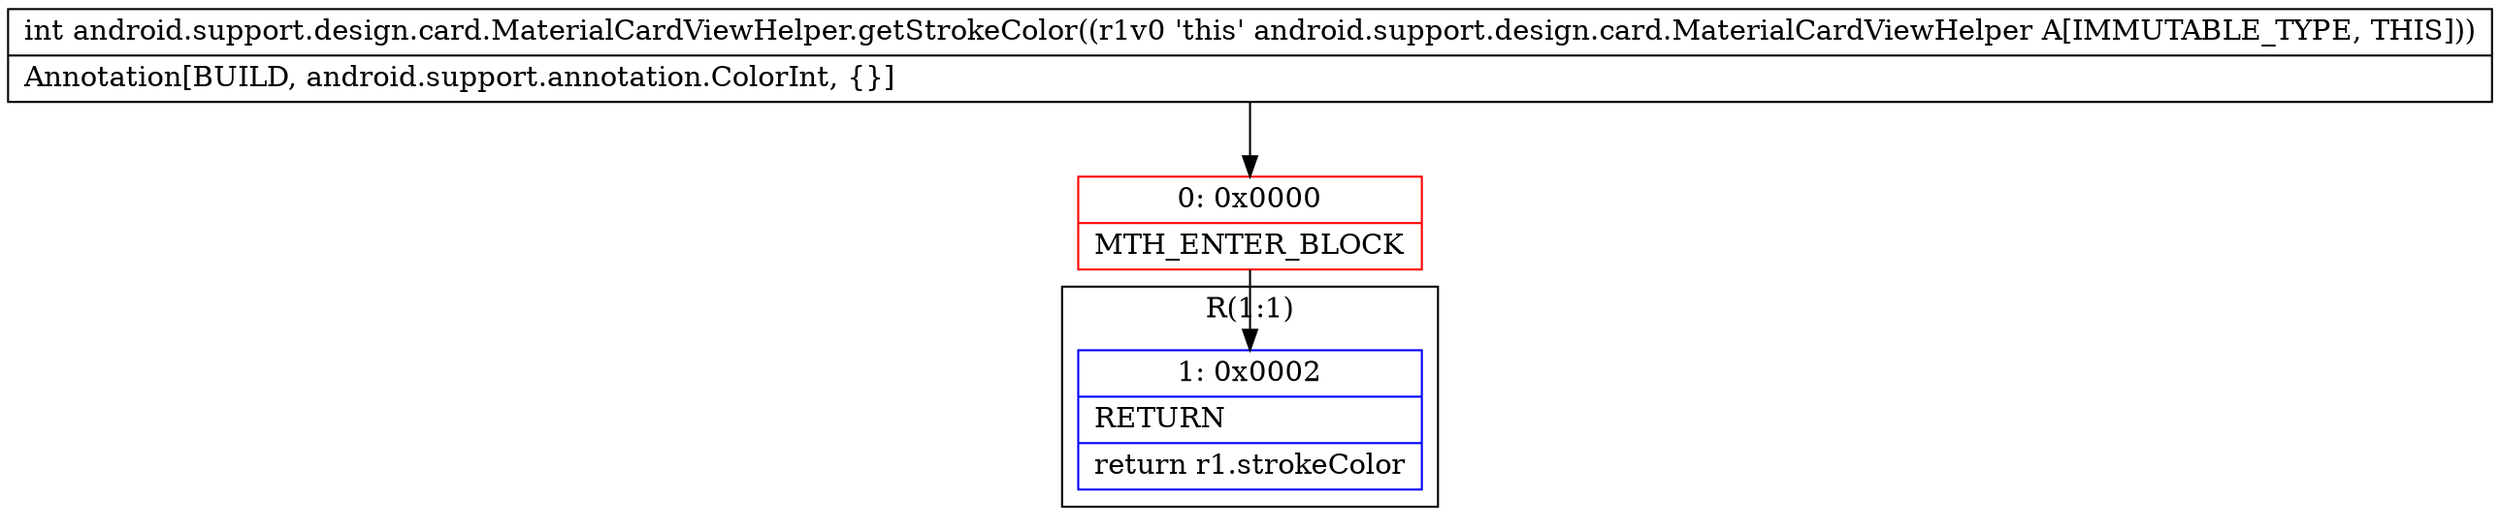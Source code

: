 digraph "CFG forandroid.support.design.card.MaterialCardViewHelper.getStrokeColor()I" {
subgraph cluster_Region_1032181564 {
label = "R(1:1)";
node [shape=record,color=blue];
Node_1 [shape=record,label="{1\:\ 0x0002|RETURN\l|return r1.strokeColor\l}"];
}
Node_0 [shape=record,color=red,label="{0\:\ 0x0000|MTH_ENTER_BLOCK\l}"];
MethodNode[shape=record,label="{int android.support.design.card.MaterialCardViewHelper.getStrokeColor((r1v0 'this' android.support.design.card.MaterialCardViewHelper A[IMMUTABLE_TYPE, THIS]))  | Annotation[BUILD, android.support.annotation.ColorInt, \{\}]\l}"];
MethodNode -> Node_0;
Node_0 -> Node_1;
}

